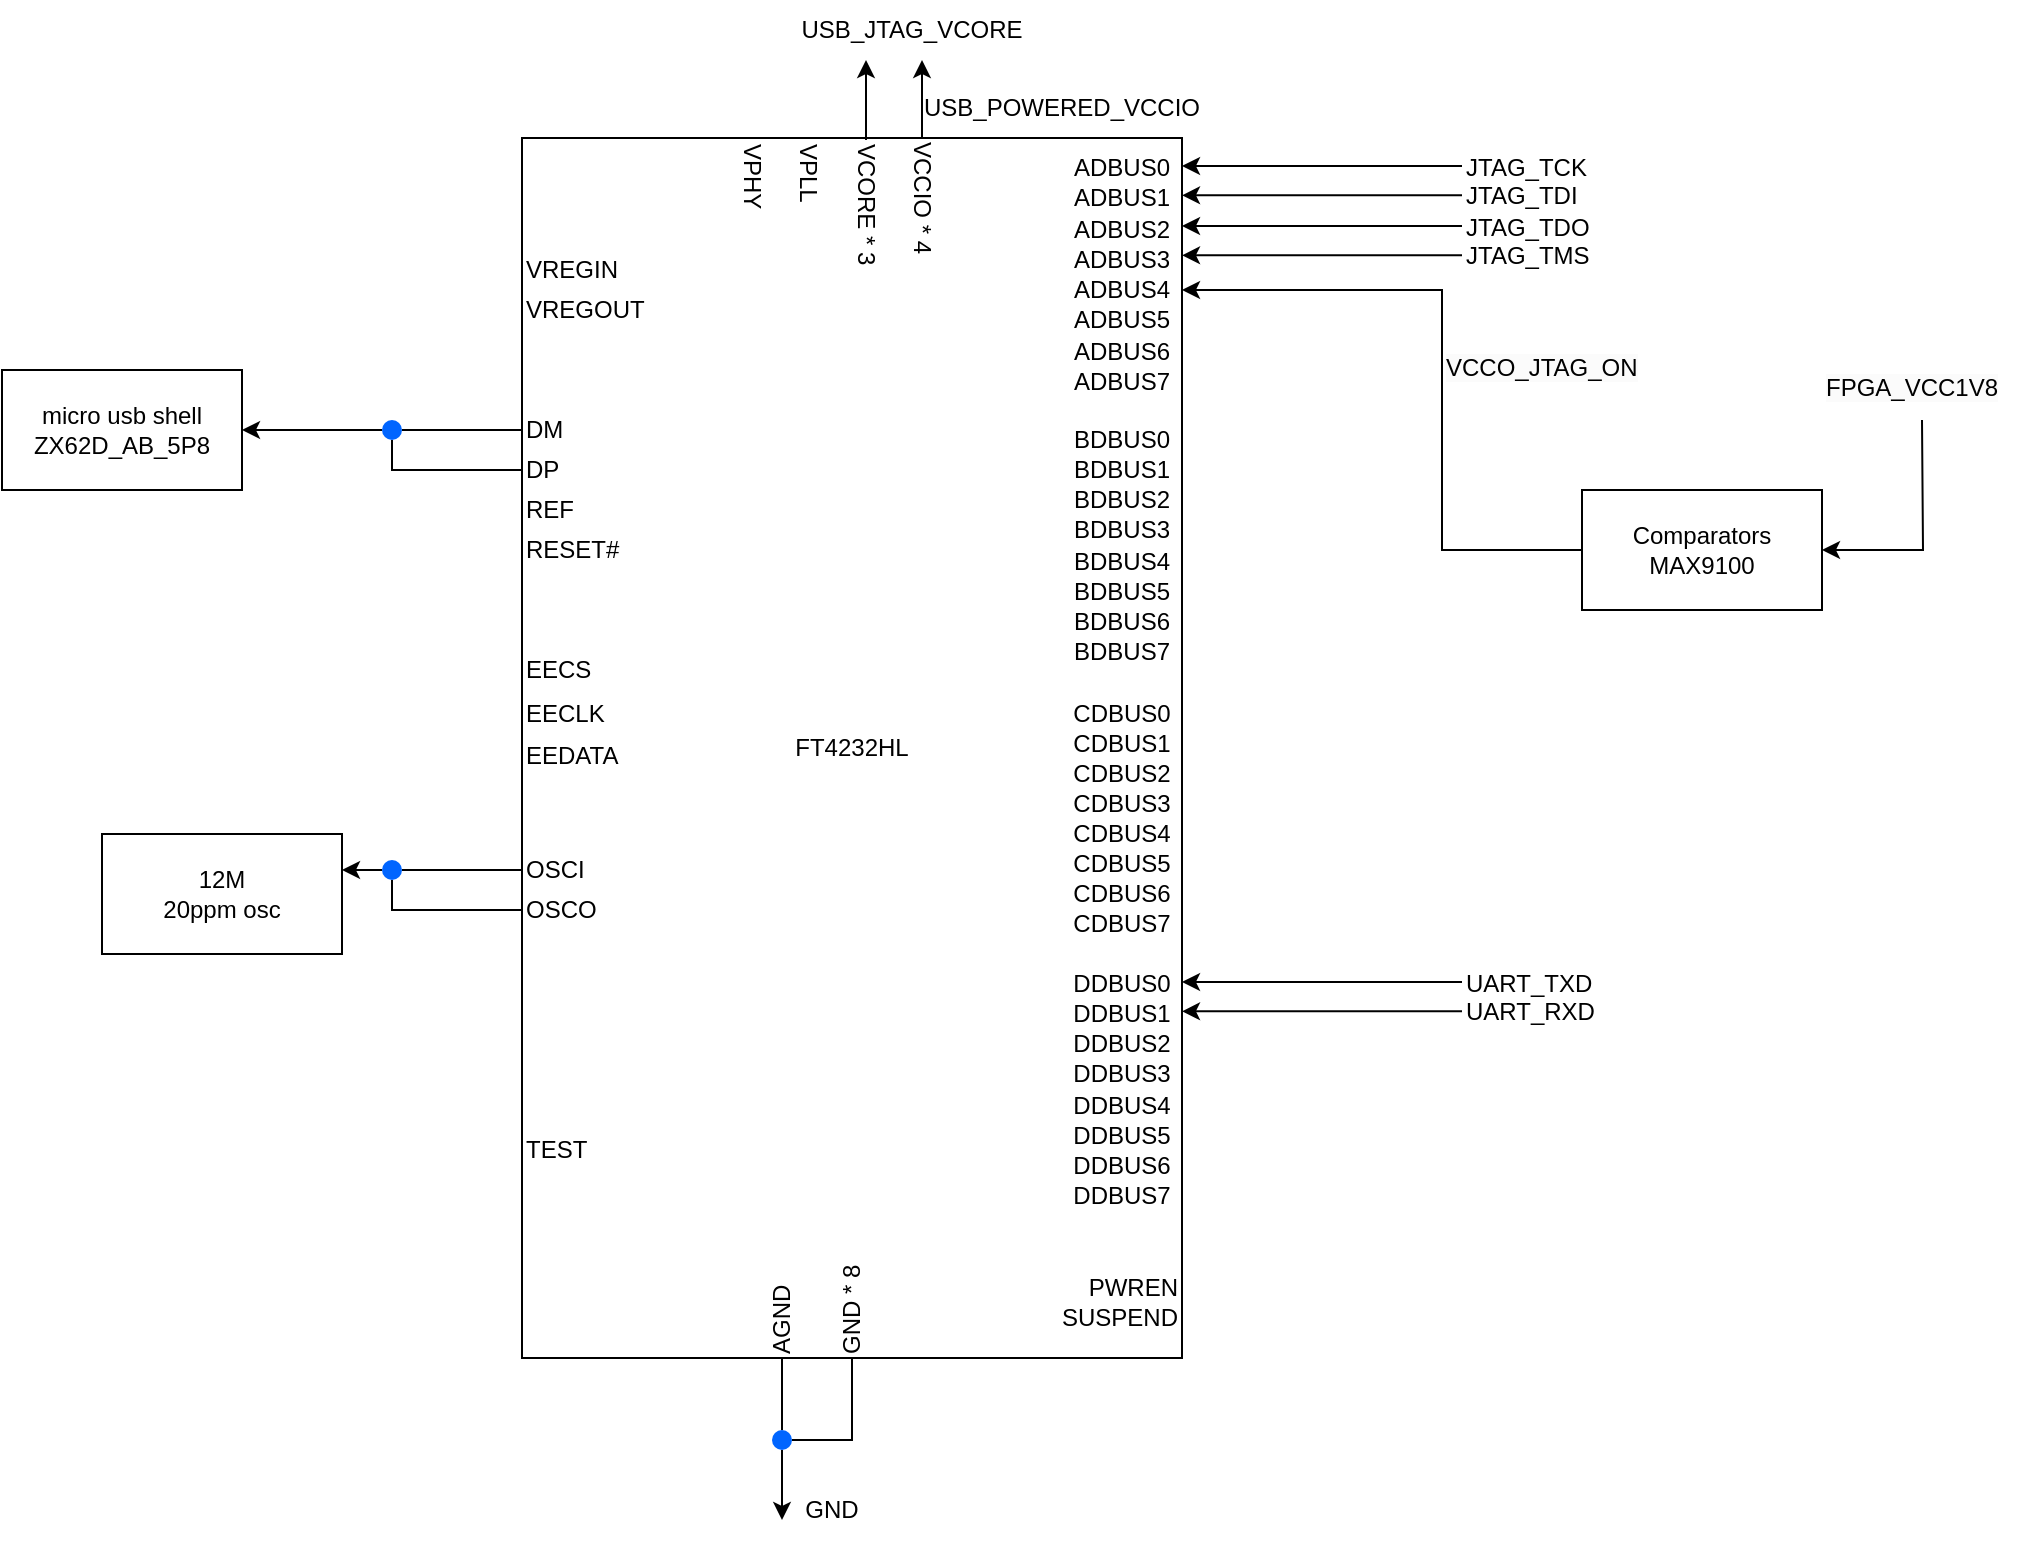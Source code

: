 <mxfile>
    <diagram id="P4tzZLlvhhQIY5BLS-CY" name="adapter board">
        <mxGraphModel dx="1683" dy="1113" grid="1" gridSize="10" guides="1" tooltips="1" connect="1" arrows="1" fold="1" page="1" pageScale="1" pageWidth="1169" pageHeight="827" math="0" shadow="0">
            <root>
                <mxCell id="0"/>
                <mxCell id="1" parent="0"/>
                <mxCell id="113" value="" style="endArrow=classic;html=1;entryX=1;entryY=0.5;entryDx=0;entryDy=0;align=left;" edge="1" parent="1">
                    <mxGeometry width="50" height="50" relative="1" as="geometry">
                        <mxPoint x="860" y="531" as="sourcePoint"/>
                        <mxPoint x="720" y="531" as="targetPoint"/>
                    </mxGeometry>
                </mxCell>
                <mxCell id="114" value="" style="endArrow=classic;html=1;entryX=1;entryY=0.5;entryDx=0;entryDy=0;align=left;" edge="1" parent="1">
                    <mxGeometry width="50" height="50" relative="1" as="geometry">
                        <mxPoint x="860" y="545.66" as="sourcePoint"/>
                        <mxPoint x="720" y="545.66" as="targetPoint"/>
                    </mxGeometry>
                </mxCell>
                <mxCell id="122" value="" style="group" vertex="1" connectable="0" parent="1">
                    <mxGeometry x="860" y="517" width="60" height="74" as="geometry"/>
                </mxCell>
                <mxCell id="118" value="UART_TXD" style="text;html=1;strokeColor=none;fillColor=none;align=left;verticalAlign=middle;whiteSpace=wrap;rounded=0;" vertex="1" parent="122">
                    <mxGeometry width="60" height="30" as="geometry"/>
                </mxCell>
                <mxCell id="119" value="UART_RXD" style="text;html=1;strokeColor=none;fillColor=none;align=left;verticalAlign=middle;whiteSpace=wrap;rounded=0;" vertex="1" parent="122">
                    <mxGeometry y="14" width="60" height="30" as="geometry"/>
                </mxCell>
                <mxCell id="123" value="" style="group" vertex="1" connectable="0" parent="1">
                    <mxGeometry x="390" y="109" width="330" height="610" as="geometry"/>
                </mxCell>
                <mxCell id="6" value="FT4232HL" style="rounded=0;whiteSpace=wrap;html=1;movable=1;resizable=1;rotatable=1;deletable=1;editable=1;connectable=1;" vertex="1" parent="123">
                    <mxGeometry width="330" height="610" as="geometry"/>
                </mxCell>
                <mxCell id="18" value="" style="group" vertex="1" connectable="0" parent="123">
                    <mxGeometry x="270" width="60" height="137" as="geometry"/>
                </mxCell>
                <mxCell id="7" value="ADBUS1" style="text;html=1;strokeColor=none;fillColor=none;align=center;verticalAlign=middle;whiteSpace=wrap;rounded=0;" vertex="1" parent="18">
                    <mxGeometry y="15" width="60" height="30" as="geometry"/>
                </mxCell>
                <mxCell id="8" value="ADBUS0" style="text;html=1;strokeColor=none;fillColor=none;align=center;verticalAlign=middle;whiteSpace=wrap;rounded=0;" vertex="1" parent="18">
                    <mxGeometry width="60" height="30" as="geometry"/>
                </mxCell>
                <mxCell id="9" value="ADBUS3" style="text;html=1;strokeColor=none;fillColor=none;align=center;verticalAlign=middle;whiteSpace=wrap;rounded=0;" vertex="1" parent="18">
                    <mxGeometry y="46" width="60" height="30" as="geometry"/>
                </mxCell>
                <mxCell id="10" value="ADBUS2" style="text;html=1;strokeColor=none;fillColor=none;align=center;verticalAlign=middle;whiteSpace=wrap;rounded=0;" vertex="1" parent="18">
                    <mxGeometry y="31" width="60" height="30" as="geometry"/>
                </mxCell>
                <mxCell id="11" value="ADBUS5" style="text;html=1;strokeColor=none;fillColor=none;align=center;verticalAlign=middle;whiteSpace=wrap;rounded=0;" vertex="1" parent="18">
                    <mxGeometry y="76" width="60" height="30" as="geometry"/>
                </mxCell>
                <mxCell id="12" value="ADBUS4" style="text;html=1;strokeColor=none;fillColor=none;align=center;verticalAlign=middle;whiteSpace=wrap;rounded=0;" vertex="1" parent="18">
                    <mxGeometry y="61" width="60" height="30" as="geometry"/>
                </mxCell>
                <mxCell id="14" value="ADBUS6" style="text;html=1;strokeColor=none;fillColor=none;align=center;verticalAlign=middle;whiteSpace=wrap;rounded=0;" vertex="1" parent="18">
                    <mxGeometry y="92" width="60" height="30" as="geometry"/>
                </mxCell>
                <mxCell id="15" value="ADBUS7" style="text;html=1;strokeColor=none;fillColor=none;align=center;verticalAlign=middle;whiteSpace=wrap;rounded=0;" vertex="1" parent="18">
                    <mxGeometry y="107" width="60" height="30" as="geometry"/>
                </mxCell>
                <mxCell id="65" value="" style="group" vertex="1" connectable="0" parent="123">
                    <mxGeometry x="270" y="136" width="60" height="136" as="geometry"/>
                </mxCell>
                <mxCell id="20" value="BDBUS1" style="text;html=1;strokeColor=none;fillColor=none;align=center;verticalAlign=middle;whiteSpace=wrap;rounded=0;" vertex="1" parent="65">
                    <mxGeometry y="15" width="60" height="30" as="geometry"/>
                </mxCell>
                <mxCell id="21" value="BDBUS0" style="text;html=1;strokeColor=none;fillColor=none;align=center;verticalAlign=middle;whiteSpace=wrap;rounded=0;" vertex="1" parent="65">
                    <mxGeometry width="60" height="30" as="geometry"/>
                </mxCell>
                <mxCell id="22" value="BDBUS3" style="text;html=1;strokeColor=none;fillColor=none;align=center;verticalAlign=middle;whiteSpace=wrap;rounded=0;" vertex="1" parent="65">
                    <mxGeometry y="45" width="60" height="30" as="geometry"/>
                </mxCell>
                <mxCell id="23" value="BDBUS2" style="text;html=1;strokeColor=none;fillColor=none;align=center;verticalAlign=middle;whiteSpace=wrap;rounded=0;" vertex="1" parent="65">
                    <mxGeometry y="30" width="60" height="30" as="geometry"/>
                </mxCell>
                <mxCell id="24" value="BDBUS5" style="text;html=1;strokeColor=none;fillColor=none;align=center;verticalAlign=middle;whiteSpace=wrap;rounded=0;" vertex="1" parent="65">
                    <mxGeometry y="76" width="60" height="30" as="geometry"/>
                </mxCell>
                <mxCell id="25" value="BDBUS4" style="text;html=1;strokeColor=none;fillColor=none;align=center;verticalAlign=middle;whiteSpace=wrap;rounded=0;" vertex="1" parent="65">
                    <mxGeometry y="61" width="60" height="30" as="geometry"/>
                </mxCell>
                <mxCell id="26" value="BDBUS6" style="text;html=1;strokeColor=none;fillColor=none;align=center;verticalAlign=middle;whiteSpace=wrap;rounded=0;" vertex="1" parent="65">
                    <mxGeometry y="91" width="60" height="30" as="geometry"/>
                </mxCell>
                <mxCell id="27" value="BDBUS7" style="text;html=1;strokeColor=none;fillColor=none;align=center;verticalAlign=middle;whiteSpace=wrap;rounded=0;" vertex="1" parent="65">
                    <mxGeometry y="106" width="60" height="30" as="geometry"/>
                </mxCell>
                <mxCell id="66" value="" style="group" vertex="1" connectable="0" parent="123">
                    <mxGeometry x="270" y="273" width="60" height="135" as="geometry"/>
                </mxCell>
                <mxCell id="46" value="CDBUS1" style="text;html=1;strokeColor=none;fillColor=none;align=center;verticalAlign=middle;whiteSpace=wrap;rounded=0;" vertex="1" parent="66">
                    <mxGeometry y="15" width="60" height="30" as="geometry"/>
                </mxCell>
                <mxCell id="47" value="CDBUS0" style="text;html=1;strokeColor=none;fillColor=none;align=center;verticalAlign=middle;whiteSpace=wrap;rounded=0;" vertex="1" parent="66">
                    <mxGeometry width="60" height="30" as="geometry"/>
                </mxCell>
                <mxCell id="48" value="CDBUS3" style="text;html=1;strokeColor=none;fillColor=none;align=center;verticalAlign=middle;whiteSpace=wrap;rounded=0;" vertex="1" parent="66">
                    <mxGeometry y="45" width="60" height="30" as="geometry"/>
                </mxCell>
                <mxCell id="49" value="CDBUS2" style="text;html=1;strokeColor=none;fillColor=none;align=center;verticalAlign=middle;whiteSpace=wrap;rounded=0;" vertex="1" parent="66">
                    <mxGeometry y="30" width="60" height="30" as="geometry"/>
                </mxCell>
                <mxCell id="50" value="CDBUS5" style="text;html=1;strokeColor=none;fillColor=none;align=center;verticalAlign=middle;whiteSpace=wrap;rounded=0;" vertex="1" parent="66">
                    <mxGeometry y="75" width="60" height="30" as="geometry"/>
                </mxCell>
                <mxCell id="51" value="CDBUS4" style="text;html=1;strokeColor=none;fillColor=none;align=center;verticalAlign=middle;whiteSpace=wrap;rounded=0;" vertex="1" parent="66">
                    <mxGeometry y="60" width="60" height="30" as="geometry"/>
                </mxCell>
                <mxCell id="52" value="CDBUS6" style="text;html=1;strokeColor=none;fillColor=none;align=center;verticalAlign=middle;whiteSpace=wrap;rounded=0;" vertex="1" parent="66">
                    <mxGeometry y="90" width="60" height="30" as="geometry"/>
                </mxCell>
                <mxCell id="53" value="CDBUS7" style="text;html=1;strokeColor=none;fillColor=none;align=center;verticalAlign=middle;whiteSpace=wrap;rounded=0;" vertex="1" parent="66">
                    <mxGeometry y="105" width="60" height="30" as="geometry"/>
                </mxCell>
                <mxCell id="67" value="" style="group" vertex="1" connectable="0" parent="123">
                    <mxGeometry x="270" y="408" width="60" height="136" as="geometry"/>
                </mxCell>
                <mxCell id="54" value="DDBUS1" style="text;html=1;strokeColor=none;fillColor=none;align=center;verticalAlign=middle;whiteSpace=wrap;rounded=0;" vertex="1" parent="67">
                    <mxGeometry y="15" width="60" height="30" as="geometry"/>
                </mxCell>
                <mxCell id="55" value="DDBUS0" style="text;html=1;strokeColor=none;fillColor=none;align=center;verticalAlign=middle;whiteSpace=wrap;rounded=0;" vertex="1" parent="67">
                    <mxGeometry width="60" height="30" as="geometry"/>
                </mxCell>
                <mxCell id="56" value="DDBUS3" style="text;html=1;strokeColor=none;fillColor=none;align=center;verticalAlign=middle;whiteSpace=wrap;rounded=0;" vertex="1" parent="67">
                    <mxGeometry y="45" width="60" height="30" as="geometry"/>
                </mxCell>
                <mxCell id="57" value="DDBUS2" style="text;html=1;strokeColor=none;fillColor=none;align=center;verticalAlign=middle;whiteSpace=wrap;rounded=0;" vertex="1" parent="67">
                    <mxGeometry y="30" width="60" height="30" as="geometry"/>
                </mxCell>
                <mxCell id="58" value="DDBUS5" style="text;html=1;strokeColor=none;fillColor=none;align=center;verticalAlign=middle;whiteSpace=wrap;rounded=0;" vertex="1" parent="67">
                    <mxGeometry y="76" width="60" height="30" as="geometry"/>
                </mxCell>
                <mxCell id="59" value="DDBUS4" style="text;html=1;strokeColor=none;fillColor=none;align=center;verticalAlign=middle;whiteSpace=wrap;rounded=0;" vertex="1" parent="67">
                    <mxGeometry y="61" width="60" height="30" as="geometry"/>
                </mxCell>
                <mxCell id="60" value="DDBUS6" style="text;html=1;strokeColor=none;fillColor=none;align=center;verticalAlign=middle;whiteSpace=wrap;rounded=0;" vertex="1" parent="67">
                    <mxGeometry y="91" width="60" height="30" as="geometry"/>
                </mxCell>
                <mxCell id="61" value="DDBUS7" style="text;html=1;strokeColor=none;fillColor=none;align=center;verticalAlign=middle;whiteSpace=wrap;rounded=0;" vertex="1" parent="67">
                    <mxGeometry y="106" width="60" height="30" as="geometry"/>
                </mxCell>
                <mxCell id="77" value="" style="group" vertex="1" connectable="0" parent="123">
                    <mxGeometry x="270" y="560" width="60" height="45" as="geometry"/>
                </mxCell>
                <mxCell id="69" value="SUSPEND" style="text;html=1;strokeColor=none;fillColor=none;align=right;verticalAlign=middle;whiteSpace=wrap;rounded=0;" vertex="1" parent="77">
                    <mxGeometry y="15" width="60" height="30" as="geometry"/>
                </mxCell>
                <mxCell id="70" value="PWREN" style="text;html=1;strokeColor=none;fillColor=none;align=right;verticalAlign=middle;whiteSpace=wrap;rounded=0;" vertex="1" parent="77">
                    <mxGeometry width="60" height="30" as="geometry"/>
                </mxCell>
                <mxCell id="81" value="GND * 8" style="text;html=1;strokeColor=none;fillColor=none;align=left;verticalAlign=middle;whiteSpace=wrap;rounded=0;direction=east;rotation=-90;" vertex="1" parent="123">
                    <mxGeometry x="135" y="565" width="60" height="30" as="geometry"/>
                </mxCell>
                <mxCell id="83" value="AGND" style="text;html=1;strokeColor=none;fillColor=none;align=left;verticalAlign=middle;whiteSpace=wrap;rounded=0;direction=east;rotation=-90;" vertex="1" parent="123">
                    <mxGeometry x="100" y="565" width="60" height="30" as="geometry"/>
                </mxCell>
                <mxCell id="92" value="" style="group;align=left;horizontal=1;flipH=0;" vertex="1" connectable="0" parent="123">
                    <mxGeometry x="100" y="1" width="115" height="70" as="geometry"/>
                </mxCell>
                <mxCell id="84" value="VCCIO * 4" style="text;html=1;strokeColor=none;fillColor=none;align=left;verticalAlign=middle;whiteSpace=wrap;rounded=0;direction=east;rotation=90;" vertex="1" parent="92">
                    <mxGeometry x="70" y="14" width="60" height="30" as="geometry"/>
                </mxCell>
                <mxCell id="85" value="VCORE * 3" style="text;html=1;strokeColor=none;fillColor=none;align=left;verticalAlign=middle;whiteSpace=wrap;rounded=0;direction=east;rotation=90;" vertex="1" parent="92">
                    <mxGeometry x="37" y="20" width="70" height="30" as="geometry"/>
                </mxCell>
                <mxCell id="86" value="VPLL" style="text;html=1;strokeColor=none;fillColor=none;align=left;verticalAlign=middle;whiteSpace=wrap;rounded=0;direction=east;rotation=90;" vertex="1" parent="92">
                    <mxGeometry x="8" y="20" width="70" height="30" as="geometry"/>
                </mxCell>
                <mxCell id="88" value="VPHY" style="text;html=1;strokeColor=none;fillColor=none;align=left;verticalAlign=middle;whiteSpace=wrap;rounded=0;direction=east;rotation=90;" vertex="1" parent="92">
                    <mxGeometry x="-20" y="20" width="70" height="30" as="geometry"/>
                </mxCell>
                <mxCell id="93" value="VREGIN" style="text;html=1;strokeColor=none;fillColor=none;align=left;verticalAlign=middle;whiteSpace=wrap;rounded=0;direction=east;rotation=0;" vertex="1" parent="123">
                    <mxGeometry y="51" width="60" height="30" as="geometry"/>
                </mxCell>
                <mxCell id="94" value="VREGOUT" style="text;html=1;strokeColor=none;fillColor=none;align=left;verticalAlign=middle;whiteSpace=wrap;rounded=0;direction=east;rotation=0;" vertex="1" parent="123">
                    <mxGeometry y="71" width="60" height="30" as="geometry"/>
                </mxCell>
                <mxCell id="104" value="TEST" style="text;html=1;strokeColor=none;fillColor=none;align=left;verticalAlign=middle;whiteSpace=wrap;rounded=0;direction=east;rotation=0;" vertex="1" parent="123">
                    <mxGeometry y="491" width="60" height="30" as="geometry"/>
                </mxCell>
                <mxCell id="105" value="" style="group" vertex="1" connectable="0" parent="123">
                    <mxGeometry y="131" width="60" height="90" as="geometry"/>
                </mxCell>
                <mxCell id="95" value="DM" style="text;html=1;strokeColor=none;fillColor=none;align=left;verticalAlign=middle;whiteSpace=wrap;rounded=0;direction=east;rotation=0;" vertex="1" parent="105">
                    <mxGeometry width="60" height="30" as="geometry"/>
                </mxCell>
                <mxCell id="96" value="DP" style="text;html=1;strokeColor=none;fillColor=none;align=left;verticalAlign=middle;whiteSpace=wrap;rounded=0;direction=east;rotation=0;" vertex="1" parent="105">
                    <mxGeometry y="20" width="60" height="30" as="geometry"/>
                </mxCell>
                <mxCell id="97" value="REF&lt;span style=&quot;color: rgba(0, 0, 0, 0); font-family: monospace; font-size: 0px;&quot;&gt;%3CmxGraphModel%3E%3Croot%3E%3CmxCell%20id%3D%220%22%2F%3E%3CmxCell%20id%3D%221%22%20parent%3D%220%22%2F%3E%3CmxCell%20id%3D%222%22%20value%3D%22DP%22%20style%3D%22text%3Bhtml%3D1%3BstrokeColor%3Dnone%3BfillColor%3Dnone%3Balign%3Dleft%3BverticalAlign%3Dmiddle%3BwhiteSpace%3Dwrap%3Brounded%3D0%3Bdirection%3Deast%3Brotation%3D0%3B%22%20vertex%3D%221%22%20parent%3D%221%22%3E%3CmxGeometry%20x%3D%22220%22%20y%3D%22330%22%20width%3D%2260%22%20height%3D%2230%22%20as%3D%22geometry%22%2F%3E%3C%2FmxCell%3E%3C%2Froot%3E%3C%2FmxGraphModel%3E&lt;/span&gt;" style="text;html=1;strokeColor=none;fillColor=none;align=left;verticalAlign=middle;whiteSpace=wrap;rounded=0;direction=east;rotation=0;" vertex="1" parent="105">
                    <mxGeometry y="40" width="60" height="30" as="geometry"/>
                </mxCell>
                <mxCell id="98" value="RESET#" style="text;html=1;strokeColor=none;fillColor=none;align=left;verticalAlign=middle;whiteSpace=wrap;rounded=0;direction=east;rotation=0;" vertex="1" parent="105">
                    <mxGeometry y="60" width="60" height="30" as="geometry"/>
                </mxCell>
                <mxCell id="108" value="" style="group" vertex="1" connectable="0" parent="123">
                    <mxGeometry y="251" width="60" height="73" as="geometry"/>
                </mxCell>
                <mxCell id="99" value="EECS" style="text;html=1;strokeColor=none;fillColor=none;align=left;verticalAlign=middle;whiteSpace=wrap;rounded=0;direction=east;rotation=0;" vertex="1" parent="108">
                    <mxGeometry width="60" height="30" as="geometry"/>
                </mxCell>
                <mxCell id="100" value="EECLK" style="text;html=1;strokeColor=none;fillColor=none;align=left;verticalAlign=middle;whiteSpace=wrap;rounded=0;direction=east;rotation=0;" vertex="1" parent="108">
                    <mxGeometry y="22" width="60" height="30" as="geometry"/>
                </mxCell>
                <mxCell id="101" value="EEDATA" style="text;html=1;strokeColor=none;fillColor=none;align=left;verticalAlign=middle;whiteSpace=wrap;rounded=0;direction=east;rotation=0;" vertex="1" parent="108">
                    <mxGeometry y="43" width="60" height="30" as="geometry"/>
                </mxCell>
                <mxCell id="109" value="" style="group" vertex="1" connectable="0" parent="123">
                    <mxGeometry y="351" width="60" height="50" as="geometry"/>
                </mxCell>
                <mxCell id="102" value="OSCI" style="text;html=1;strokeColor=none;fillColor=none;align=left;verticalAlign=middle;whiteSpace=wrap;rounded=0;direction=east;rotation=0;" vertex="1" parent="109">
                    <mxGeometry width="60" height="30" as="geometry"/>
                </mxCell>
                <mxCell id="103" value="OSCO" style="text;html=1;strokeColor=none;fillColor=none;align=left;verticalAlign=middle;whiteSpace=wrap;rounded=0;direction=east;rotation=0;" vertex="1" parent="109">
                    <mxGeometry y="20" width="60" height="30" as="geometry"/>
                </mxCell>
                <mxCell id="124" value="" style="endArrow=classic;html=1;entryX=1;entryY=0.5;entryDx=0;entryDy=0;align=left;" edge="1" parent="1">
                    <mxGeometry width="50" height="50" relative="1" as="geometry">
                        <mxPoint x="860" y="123" as="sourcePoint"/>
                        <mxPoint x="720" y="123" as="targetPoint"/>
                    </mxGeometry>
                </mxCell>
                <mxCell id="125" value="" style="endArrow=classic;html=1;entryX=1;entryY=0.5;entryDx=0;entryDy=0;align=left;" edge="1" parent="1">
                    <mxGeometry width="50" height="50" relative="1" as="geometry">
                        <mxPoint x="860" y="137.66" as="sourcePoint"/>
                        <mxPoint x="720" y="137.66" as="targetPoint"/>
                    </mxGeometry>
                </mxCell>
                <mxCell id="126" value="" style="endArrow=classic;html=1;entryX=1;entryY=0.5;entryDx=0;entryDy=0;align=left;" edge="1" parent="1">
                    <mxGeometry width="50" height="50" relative="1" as="geometry">
                        <mxPoint x="860" y="153" as="sourcePoint"/>
                        <mxPoint x="720" y="153" as="targetPoint"/>
                    </mxGeometry>
                </mxCell>
                <mxCell id="127" value="" style="endArrow=classic;html=1;entryX=1;entryY=0.5;entryDx=0;entryDy=0;align=left;" edge="1" parent="1">
                    <mxGeometry width="50" height="50" relative="1" as="geometry">
                        <mxPoint x="860" y="167.66" as="sourcePoint"/>
                        <mxPoint x="720" y="167.66" as="targetPoint"/>
                    </mxGeometry>
                </mxCell>
                <mxCell id="128" value="" style="group" vertex="1" connectable="0" parent="1">
                    <mxGeometry x="860" y="109" width="60" height="74" as="geometry"/>
                </mxCell>
                <mxCell id="129" value="JTAG_TCK" style="text;html=1;strokeColor=none;fillColor=none;align=left;verticalAlign=middle;whiteSpace=wrap;rounded=0;" vertex="1" parent="128">
                    <mxGeometry width="60" height="30" as="geometry"/>
                </mxCell>
                <mxCell id="130" value="JTAG_TDI" style="text;html=1;strokeColor=none;fillColor=none;align=left;verticalAlign=middle;whiteSpace=wrap;rounded=0;" vertex="1" parent="128">
                    <mxGeometry y="14" width="60" height="30" as="geometry"/>
                </mxCell>
                <mxCell id="131" value="JTAG_TDO" style="text;html=1;strokeColor=none;fillColor=none;align=left;verticalAlign=middle;whiteSpace=wrap;rounded=0;" vertex="1" parent="128">
                    <mxGeometry y="30" width="60" height="30" as="geometry"/>
                </mxCell>
                <mxCell id="132" value="JTAG_TMS" style="text;html=1;strokeColor=none;fillColor=none;align=left;verticalAlign=middle;whiteSpace=wrap;rounded=0;" vertex="1" parent="128">
                    <mxGeometry y="44" width="60" height="30" as="geometry"/>
                </mxCell>
                <mxCell id="134" value="&lt;span style=&quot;color: rgb(0, 0, 0); font-family: Helvetica; font-size: 12px; font-style: normal; font-variant-ligatures: normal; font-variant-caps: normal; font-weight: 400; letter-spacing: normal; orphans: 2; text-align: left; text-indent: 0px; text-transform: none; widows: 2; word-spacing: 0px; -webkit-text-stroke-width: 0px; background-color: rgb(251, 251, 251); text-decoration-thickness: initial; text-decoration-style: initial; text-decoration-color: initial; float: none; display: inline !important;&quot;&gt;VCCO_JTAG_ON&lt;/span&gt;" style="text;whiteSpace=wrap;html=1;" vertex="1" parent="1">
                    <mxGeometry x="850" y="210" width="100" height="40" as="geometry"/>
                </mxCell>
                <mxCell id="136" value="" style="endArrow=classic;html=1;exitX=0;exitY=0.5;exitDx=0;exitDy=0;startArrow=none;" edge="1" parent="1" source="138">
                    <mxGeometry width="50" height="50" relative="1" as="geometry">
                        <mxPoint x="320" y="460" as="sourcePoint"/>
                        <mxPoint x="300" y="475" as="targetPoint"/>
                    </mxGeometry>
                </mxCell>
                <mxCell id="137" style="edgeStyle=elbowEdgeStyle;html=1;exitX=0;exitY=0.5;exitDx=0;exitDy=0;rounded=0;entryX=0.5;entryY=1;entryDx=0;entryDy=0;endArrow=none;endFill=0;" edge="1" parent="1" source="103" target="138">
                    <mxGeometry relative="1" as="geometry">
                        <mxPoint x="330" y="490" as="targetPoint"/>
                        <Array as="points">
                            <mxPoint x="325" y="490"/>
                        </Array>
                    </mxGeometry>
                </mxCell>
                <mxCell id="139" value="" style="endArrow=none;html=1;exitX=0;exitY=0.5;exitDx=0;exitDy=0;" edge="1" parent="1" source="102" target="138">
                    <mxGeometry width="50" height="50" relative="1" as="geometry">
                        <mxPoint x="390" y="475.0" as="sourcePoint"/>
                        <mxPoint x="300" y="475.0" as="targetPoint"/>
                    </mxGeometry>
                </mxCell>
                <mxCell id="138" value="" style="shape=ellipse;fillColor=#0065FF;strokeColor=none;html=1;sketch=0;" vertex="1" parent="1">
                    <mxGeometry x="320.0" y="470" width="10" height="10" as="geometry"/>
                </mxCell>
                <mxCell id="140" value="12M&lt;br&gt;20ppm osc" style="rounded=0;whiteSpace=wrap;html=1;" vertex="1" parent="1">
                    <mxGeometry x="180" y="457" width="120" height="60" as="geometry"/>
                </mxCell>
                <mxCell id="141" value="micro usb shell&lt;br&gt;ZX62D_AB_5P8" style="rounded=0;whiteSpace=wrap;html=1;" vertex="1" parent="1">
                    <mxGeometry x="130" y="225" width="120" height="60" as="geometry"/>
                </mxCell>
                <mxCell id="142" value="" style="endArrow=classic;html=1;exitX=0;exitY=0.5;exitDx=0;exitDy=0;startArrow=none;entryX=1;entryY=0.5;entryDx=0;entryDy=0;" edge="1" parent="1" target="141">
                    <mxGeometry width="50" height="50" relative="1" as="geometry">
                        <mxPoint x="320.0" y="255" as="sourcePoint"/>
                        <mxPoint x="300" y="255" as="targetPoint"/>
                    </mxGeometry>
                </mxCell>
                <mxCell id="143" style="edgeStyle=elbowEdgeStyle;html=1;exitX=0;exitY=0.5;exitDx=0;exitDy=0;rounded=0;entryX=0.5;entryY=1;entryDx=0;entryDy=0;endArrow=none;endFill=0;" edge="1" parent="1">
                    <mxGeometry relative="1" as="geometry">
                        <mxPoint x="325.0" y="260" as="targetPoint"/>
                        <mxPoint x="390" y="275" as="sourcePoint"/>
                        <Array as="points">
                            <mxPoint x="325" y="270"/>
                        </Array>
                    </mxGeometry>
                </mxCell>
                <mxCell id="144" value="" style="endArrow=none;html=1;exitX=0;exitY=0.5;exitDx=0;exitDy=0;" edge="1" parent="1">
                    <mxGeometry width="50" height="50" relative="1" as="geometry">
                        <mxPoint x="390" y="255" as="sourcePoint"/>
                        <mxPoint x="330.0" y="255" as="targetPoint"/>
                    </mxGeometry>
                </mxCell>
                <mxCell id="145" value="" style="shape=ellipse;fillColor=#0065FF;strokeColor=none;html=1;sketch=0;" vertex="1" parent="1">
                    <mxGeometry x="320.0" y="250" width="10" height="10" as="geometry"/>
                </mxCell>
                <mxCell id="147" style="edgeStyle=elbowEdgeStyle;rounded=0;html=1;entryX=1;entryY=0.5;entryDx=0;entryDy=0;endArrow=classic;endFill=1;" edge="1" parent="1" source="146" target="12">
                    <mxGeometry relative="1" as="geometry">
                        <Array as="points">
                            <mxPoint x="850" y="250"/>
                        </Array>
                    </mxGeometry>
                </mxCell>
                <mxCell id="157" style="edgeStyle=orthogonalEdgeStyle;rounded=0;html=1;endArrow=none;endFill=0;startArrow=classic;startFill=1;" edge="1" parent="1" source="146">
                    <mxGeometry relative="1" as="geometry">
                        <mxPoint x="1090" y="250" as="targetPoint"/>
                    </mxGeometry>
                </mxCell>
                <mxCell id="146" value="Comparators&lt;br&gt;MAX9100" style="rounded=0;whiteSpace=wrap;html=1;" vertex="1" parent="1">
                    <mxGeometry x="920" y="285" width="120" height="60" as="geometry"/>
                </mxCell>
                <mxCell id="148" style="edgeStyle=orthogonalEdgeStyle;rounded=0;html=1;endArrow=none;endFill=0;entryX=1;entryY=0.5;entryDx=0;entryDy=0;" edge="1" parent="1" source="81" target="150">
                    <mxGeometry relative="1" as="geometry">
                        <mxPoint x="555" y="780" as="targetPoint"/>
                        <Array as="points">
                            <mxPoint x="555" y="760"/>
                        </Array>
                    </mxGeometry>
                </mxCell>
                <mxCell id="149" style="edgeStyle=elbowEdgeStyle;rounded=0;html=1;endArrow=none;endFill=0;" edge="1" parent="1" source="83" target="150">
                    <mxGeometry relative="1" as="geometry">
                        <mxPoint x="520" y="760" as="targetPoint"/>
                    </mxGeometry>
                </mxCell>
                <mxCell id="151" style="edgeStyle=orthogonalEdgeStyle;rounded=0;html=1;endArrow=classic;endFill=1;" edge="1" parent="1" source="150">
                    <mxGeometry relative="1" as="geometry">
                        <mxPoint x="520" y="800" as="targetPoint"/>
                    </mxGeometry>
                </mxCell>
                <mxCell id="150" value="" style="shape=ellipse;fillColor=#0065FF;strokeColor=none;html=1;sketch=0;" vertex="1" parent="1">
                    <mxGeometry x="515" y="755" width="10" height="10" as="geometry"/>
                </mxCell>
                <mxCell id="152" value="GND" style="text;html=1;strokeColor=none;fillColor=none;align=center;verticalAlign=middle;whiteSpace=wrap;rounded=0;" vertex="1" parent="1">
                    <mxGeometry x="515" y="780" width="60" height="30" as="geometry"/>
                </mxCell>
                <mxCell id="153" style="edgeStyle=orthogonalEdgeStyle;rounded=0;html=1;endArrow=classic;endFill=1;" edge="1" parent="1" source="84">
                    <mxGeometry relative="1" as="geometry">
                        <mxPoint x="590" y="70" as="targetPoint"/>
                    </mxGeometry>
                </mxCell>
                <mxCell id="154" value="USB_POWERED_VCCIO" style="text;html=1;strokeColor=none;fillColor=none;align=center;verticalAlign=middle;whiteSpace=wrap;rounded=0;" vertex="1" parent="1">
                    <mxGeometry x="630" y="79" width="60" height="30" as="geometry"/>
                </mxCell>
                <mxCell id="155" style="edgeStyle=orthogonalEdgeStyle;rounded=0;html=1;endArrow=classic;endFill=1;" edge="1" parent="1" source="85">
                    <mxGeometry relative="1" as="geometry">
                        <mxPoint x="562" y="70" as="targetPoint"/>
                    </mxGeometry>
                </mxCell>
                <mxCell id="156" value="USB_JTAG_VCORE" style="text;html=1;strokeColor=none;fillColor=none;align=center;verticalAlign=middle;whiteSpace=wrap;rounded=0;" vertex="1" parent="1">
                    <mxGeometry x="555" y="40" width="60" height="30" as="geometry"/>
                </mxCell>
                <mxCell id="158" value="&lt;span style=&quot;color: rgb(0, 0, 0); font-family: Helvetica; font-size: 12px; font-style: normal; font-variant-ligatures: normal; font-variant-caps: normal; font-weight: 400; letter-spacing: normal; orphans: 2; text-align: left; text-indent: 0px; text-transform: none; widows: 2; word-spacing: 0px; -webkit-text-stroke-width: 0px; background-color: rgb(251, 251, 251); text-decoration-thickness: initial; text-decoration-style: initial; text-decoration-color: initial; float: none; display: inline !important;&quot;&gt;FPGA_VCC1V8&lt;/span&gt;" style="text;whiteSpace=wrap;html=1;" vertex="1" parent="1">
                    <mxGeometry x="1040" y="220" width="100" height="40" as="geometry"/>
                </mxCell>
            </root>
        </mxGraphModel>
    </diagram>
</mxfile>